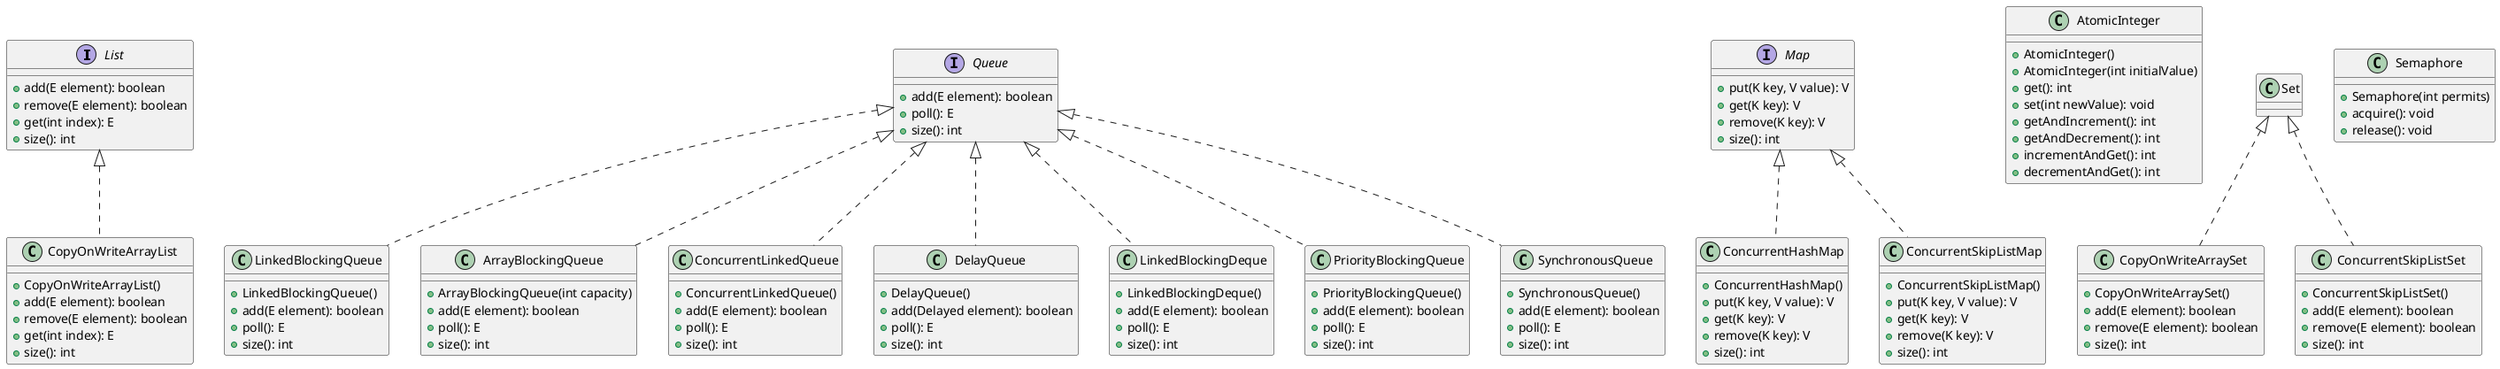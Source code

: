 @startuml

interface List {
  +add(E element): boolean
  +remove(E element): boolean
  +get(int index): E
  +size(): int
}

interface Queue {
  +add(E element): boolean
  +poll(): E
  +size(): int
}

interface Map {
  +put(K key, V value): V
  +get(K key): V
  +remove(K key): V
  +size(): int
}

class AtomicInteger {
  +AtomicInteger()
  +AtomicInteger(int initialValue)
  +get(): int
  +set(int newValue): void
  +getAndIncrement(): int
  +getAndDecrement(): int
  +incrementAndGet(): int
  +decrementAndGet(): int
}

class ConcurrentHashMap {
  +ConcurrentHashMap()
  +put(K key, V value): V
  +get(K key): V
  +remove(K key): V
  +size(): int
}

class CopyOnWriteArrayList {
  +CopyOnWriteArrayList()
  +add(E element): boolean
  +remove(E element): boolean
  +get(int index): E
  +size(): int
}

class CopyOnWriteArraySet {
  +CopyOnWriteArraySet()
  +add(E element): boolean
  +remove(E element): boolean
  +size(): int
}

class LinkedBlockingQueue {
  +LinkedBlockingQueue()
  +add(E element): boolean
  +poll(): E
  +size(): int
}

class ArrayBlockingQueue {
  +ArrayBlockingQueue(int capacity)
  +add(E element): boolean
  +poll(): E
  +size(): int
}

class ConcurrentLinkedQueue {
  +ConcurrentLinkedQueue()
  +add(E element): boolean
  +poll(): E
  +size(): int
}

class ConcurrentSkipListMap {
  +ConcurrentSkipListMap()
  +put(K key, V value): V
  +get(K key): V
  +remove(K key): V
  +size(): int
}

class ConcurrentSkipListSet {
  +ConcurrentSkipListSet()
  +add(E element): boolean
  +remove(E element): boolean
  +size(): int
}

class DelayQueue {
  +DelayQueue()
  +add(Delayed element): boolean
  +poll(): E
  +size(): int
}

class LinkedBlockingDeque {
  +LinkedBlockingDeque()
  +add(E element): boolean
  +poll(): E
  +size(): int
}

class PriorityBlockingQueue {
  +PriorityBlockingQueue()
  +add(E element): boolean
  +poll(): E
  +size(): int
}

class SynchronousQueue {
  +SynchronousQueue()
  +add(E element): boolean
  +poll(): E
  +size(): int
}

class Semaphore {
  +Semaphore(int permits)
  +acquire(): void
  +release(): void
}

List <|.. CopyOnWriteArrayList
Queue <|.. LinkedBlockingQueue
Queue <|.. LinkedBlockingDeque
Queue <|.. ArrayBlockingQueue
Queue <|.. ConcurrentLinkedQueue
Queue <|.. PriorityBlockingQueue
Queue <|.. SynchronousQueue
Queue <|.. DelayQueue
Map <|.. ConcurrentHashMap
Set <|.. CopyOnWriteArraySet
Map <|.. ConcurrentSkipListMap
Set <|.. ConcurrentSkipListSet

@enduml
